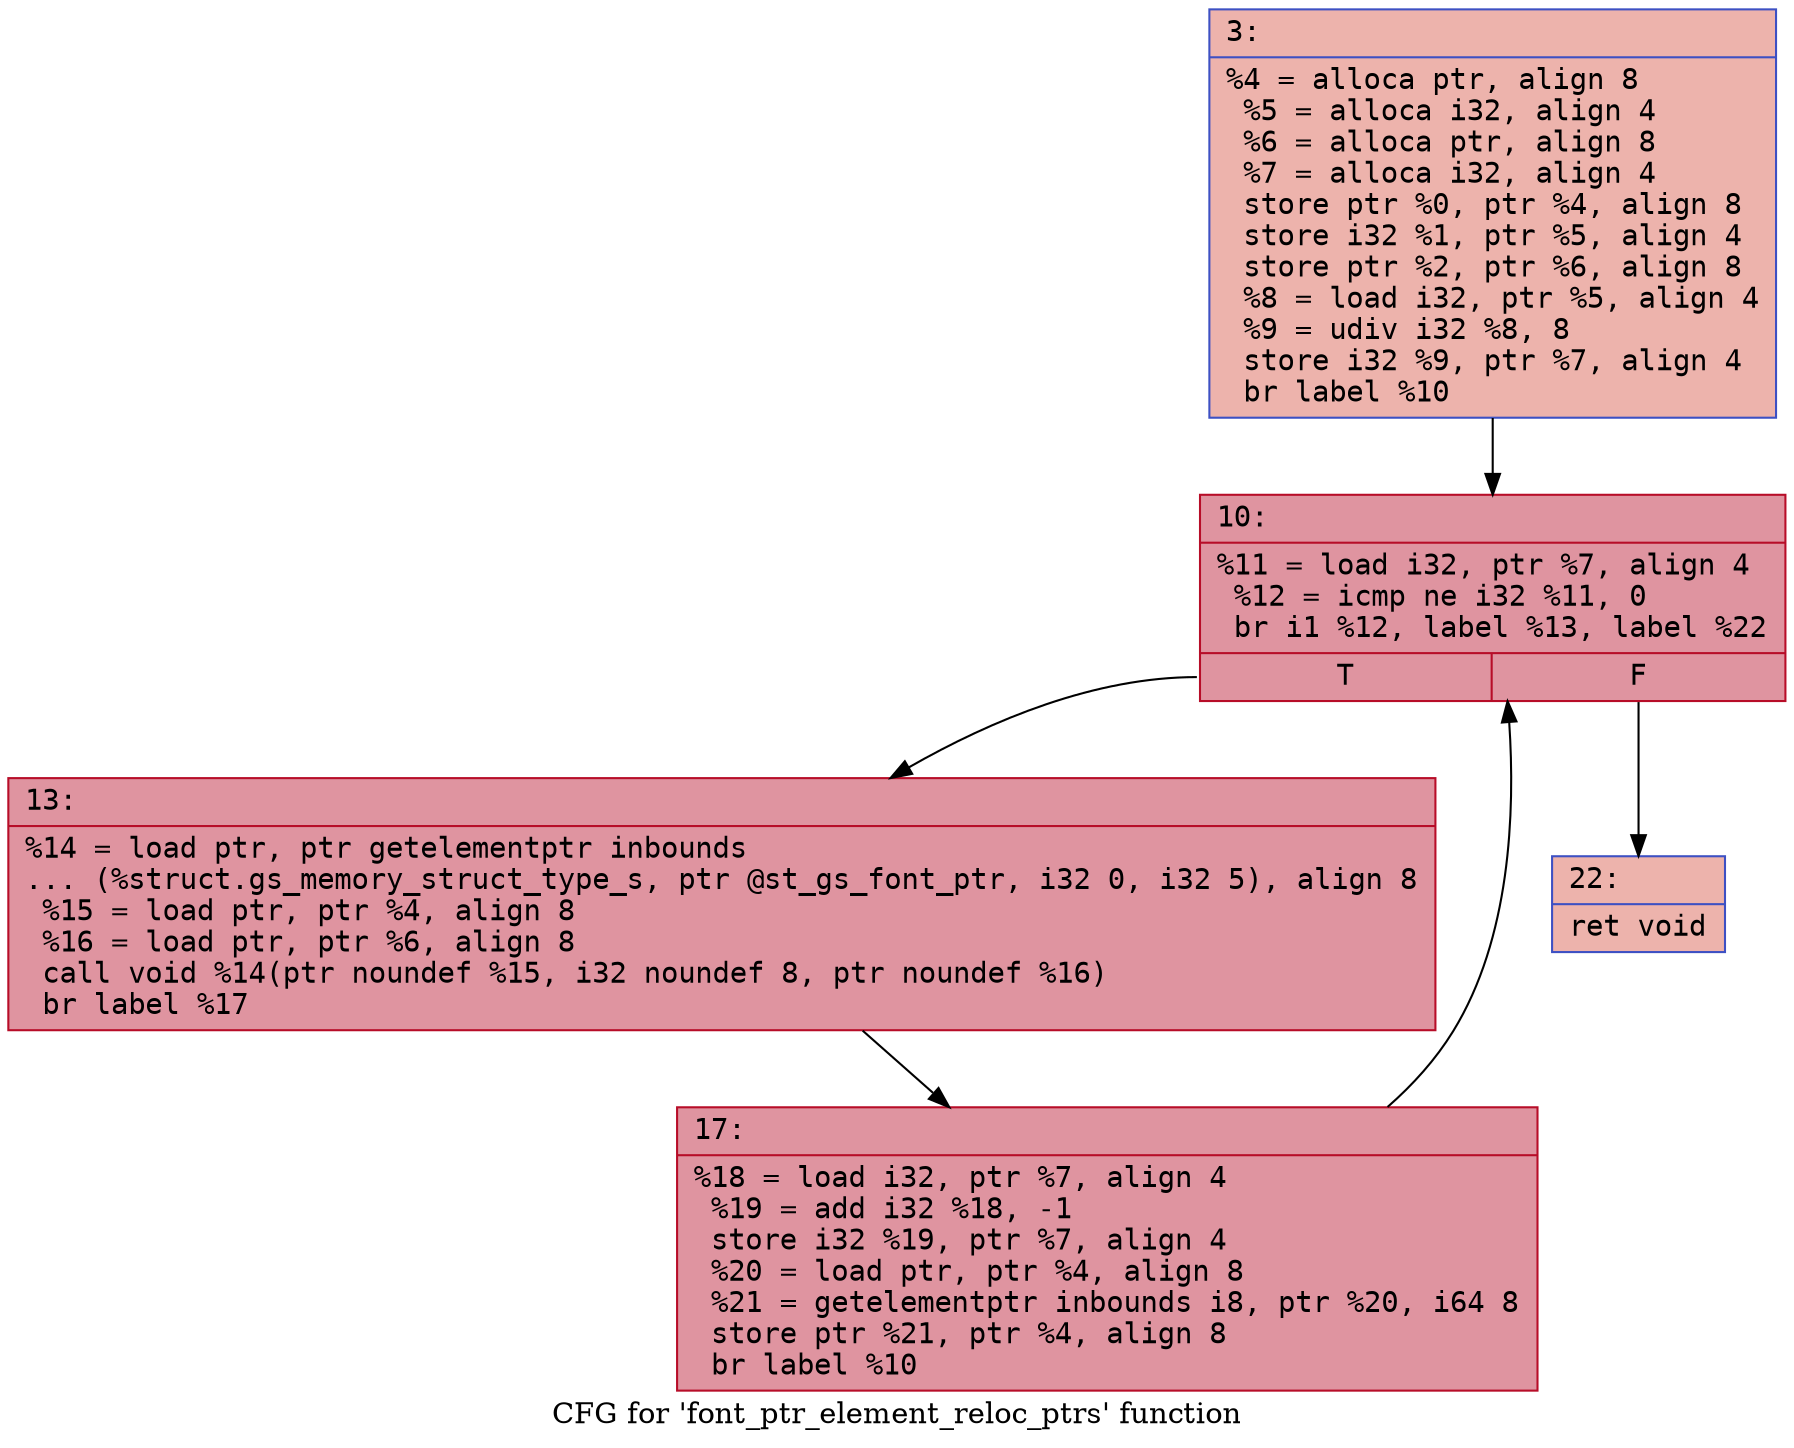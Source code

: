 digraph "CFG for 'font_ptr_element_reloc_ptrs' function" {
	label="CFG for 'font_ptr_element_reloc_ptrs' function";

	Node0x600002017750 [shape=record,color="#3d50c3ff", style=filled, fillcolor="#d6524470" fontname="Courier",label="{3:\l|  %4 = alloca ptr, align 8\l  %5 = alloca i32, align 4\l  %6 = alloca ptr, align 8\l  %7 = alloca i32, align 4\l  store ptr %0, ptr %4, align 8\l  store i32 %1, ptr %5, align 4\l  store ptr %2, ptr %6, align 8\l  %8 = load i32, ptr %5, align 4\l  %9 = udiv i32 %8, 8\l  store i32 %9, ptr %7, align 4\l  br label %10\l}"];
	Node0x600002017750 -> Node0x6000020177a0[tooltip="3 -> 10\nProbability 100.00%" ];
	Node0x6000020177a0 [shape=record,color="#b70d28ff", style=filled, fillcolor="#b70d2870" fontname="Courier",label="{10:\l|  %11 = load i32, ptr %7, align 4\l  %12 = icmp ne i32 %11, 0\l  br i1 %12, label %13, label %22\l|{<s0>T|<s1>F}}"];
	Node0x6000020177a0:s0 -> Node0x6000020177f0[tooltip="10 -> 13\nProbability 96.88%" ];
	Node0x6000020177a0:s1 -> Node0x600002017890[tooltip="10 -> 22\nProbability 3.12%" ];
	Node0x6000020177f0 [shape=record,color="#b70d28ff", style=filled, fillcolor="#b70d2870" fontname="Courier",label="{13:\l|  %14 = load ptr, ptr getelementptr inbounds\l... (%struct.gs_memory_struct_type_s, ptr @st_gs_font_ptr, i32 0, i32 5), align 8\l  %15 = load ptr, ptr %4, align 8\l  %16 = load ptr, ptr %6, align 8\l  call void %14(ptr noundef %15, i32 noundef 8, ptr noundef %16)\l  br label %17\l}"];
	Node0x6000020177f0 -> Node0x600002017840[tooltip="13 -> 17\nProbability 100.00%" ];
	Node0x600002017840 [shape=record,color="#b70d28ff", style=filled, fillcolor="#b70d2870" fontname="Courier",label="{17:\l|  %18 = load i32, ptr %7, align 4\l  %19 = add i32 %18, -1\l  store i32 %19, ptr %7, align 4\l  %20 = load ptr, ptr %4, align 8\l  %21 = getelementptr inbounds i8, ptr %20, i64 8\l  store ptr %21, ptr %4, align 8\l  br label %10\l}"];
	Node0x600002017840 -> Node0x6000020177a0[tooltip="17 -> 10\nProbability 100.00%" ];
	Node0x600002017890 [shape=record,color="#3d50c3ff", style=filled, fillcolor="#d6524470" fontname="Courier",label="{22:\l|  ret void\l}"];
}
